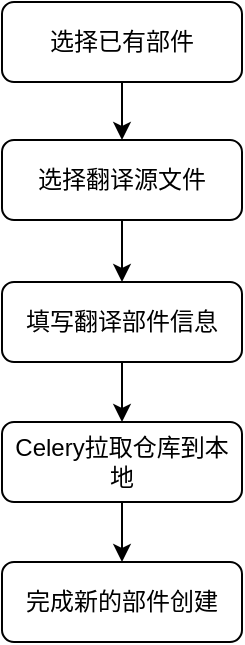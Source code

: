 <mxfile version="21.2.2" type="github">
  <diagram name="第 1 页" id="H1Atj6ca8wedOSm3e0fF">
    <mxGraphModel dx="1434" dy="750" grid="1" gridSize="10" guides="1" tooltips="1" connect="1" arrows="1" fold="1" page="1" pageScale="1" pageWidth="827" pageHeight="1169" math="0" shadow="0">
      <root>
        <mxCell id="0" />
        <mxCell id="1" parent="0" />
        <mxCell id="1SSuq7HkFXT0wTuzn2uZ-18" style="edgeStyle=orthogonalEdgeStyle;rounded=0;orthogonalLoop=1;jettySize=auto;html=1;exitX=0.5;exitY=1;exitDx=0;exitDy=0;entryX=0.5;entryY=0;entryDx=0;entryDy=0;" edge="1" parent="1" source="1SSuq7HkFXT0wTuzn2uZ-2" target="1SSuq7HkFXT0wTuzn2uZ-9">
          <mxGeometry relative="1" as="geometry" />
        </mxCell>
        <mxCell id="1SSuq7HkFXT0wTuzn2uZ-2" value="选择已有部件" style="rounded=1;whiteSpace=wrap;html=1;fontSize=12;glass=0;strokeWidth=1;shadow=0;" vertex="1" parent="1">
          <mxGeometry x="160" y="150" width="120" height="40" as="geometry" />
        </mxCell>
        <mxCell id="1SSuq7HkFXT0wTuzn2uZ-15" style="edgeStyle=orthogonalEdgeStyle;rounded=0;orthogonalLoop=1;jettySize=auto;html=1;exitX=0.5;exitY=1;exitDx=0;exitDy=0;entryX=0.5;entryY=0;entryDx=0;entryDy=0;" edge="1" parent="1" source="1SSuq7HkFXT0wTuzn2uZ-9" target="1SSuq7HkFXT0wTuzn2uZ-11">
          <mxGeometry relative="1" as="geometry" />
        </mxCell>
        <mxCell id="1SSuq7HkFXT0wTuzn2uZ-9" value="选择翻译源文件" style="rounded=1;whiteSpace=wrap;html=1;fontSize=12;glass=0;strokeWidth=1;shadow=0;" vertex="1" parent="1">
          <mxGeometry x="160" y="219" width="120" height="40" as="geometry" />
        </mxCell>
        <mxCell id="1SSuq7HkFXT0wTuzn2uZ-16" style="edgeStyle=orthogonalEdgeStyle;rounded=0;orthogonalLoop=1;jettySize=auto;html=1;exitX=0.5;exitY=1;exitDx=0;exitDy=0;entryX=0.5;entryY=0;entryDx=0;entryDy=0;" edge="1" parent="1" source="1SSuq7HkFXT0wTuzn2uZ-11" target="1SSuq7HkFXT0wTuzn2uZ-13">
          <mxGeometry relative="1" as="geometry" />
        </mxCell>
        <mxCell id="1SSuq7HkFXT0wTuzn2uZ-11" value="填写翻译部件信息" style="rounded=1;whiteSpace=wrap;html=1;fontSize=12;glass=0;strokeWidth=1;shadow=0;" vertex="1" parent="1">
          <mxGeometry x="160" y="290" width="120" height="40" as="geometry" />
        </mxCell>
        <mxCell id="1SSuq7HkFXT0wTuzn2uZ-12" style="edgeStyle=orthogonalEdgeStyle;rounded=0;orthogonalLoop=1;jettySize=auto;html=1;exitX=0.5;exitY=1;exitDx=0;exitDy=0;entryX=0.5;entryY=0;entryDx=0;entryDy=0;" edge="1" parent="1" source="1SSuq7HkFXT0wTuzn2uZ-13" target="1SSuq7HkFXT0wTuzn2uZ-14">
          <mxGeometry relative="1" as="geometry" />
        </mxCell>
        <mxCell id="1SSuq7HkFXT0wTuzn2uZ-13" value="Celery拉取仓库到本地" style="rounded=1;whiteSpace=wrap;html=1;fontSize=12;glass=0;strokeWidth=1;shadow=0;" vertex="1" parent="1">
          <mxGeometry x="160" y="360" width="120" height="40" as="geometry" />
        </mxCell>
        <mxCell id="1SSuq7HkFXT0wTuzn2uZ-14" value="完成新的部件创建" style="rounded=1;whiteSpace=wrap;html=1;fontSize=12;glass=0;strokeWidth=1;shadow=0;" vertex="1" parent="1">
          <mxGeometry x="160" y="430" width="120" height="40" as="geometry" />
        </mxCell>
      </root>
    </mxGraphModel>
  </diagram>
</mxfile>
